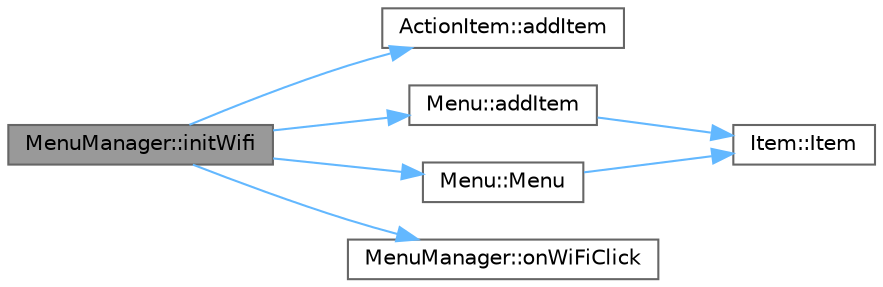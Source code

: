 digraph "MenuManager::initWifi"
{
 // LATEX_PDF_SIZE
  bgcolor="transparent";
  edge [fontname=Helvetica,fontsize=10,labelfontname=Helvetica,labelfontsize=10];
  node [fontname=Helvetica,fontsize=10,shape=box,height=0.2,width=0.4];
  rankdir="LR";
  Node1 [id="Node000001",label="MenuManager::initWifi",height=0.2,width=0.4,color="gray40", fillcolor="grey60", style="filled", fontcolor="black",tooltip=" "];
  Node1 -> Node2 [id="edge1_Node000001_Node000002",color="steelblue1",style="solid",tooltip=" "];
  Node2 [id="Node000002",label="ActionItem::addItem",height=0.2,width=0.4,color="grey40", fillcolor="white", style="filled",URL="$class_action_item.html#a67282737a3c700111343c5493694c077",tooltip=" "];
  Node1 -> Node3 [id="edge2_Node000001_Node000003",color="steelblue1",style="solid",tooltip=" "];
  Node3 [id="Node000003",label="Menu::addItem",height=0.2,width=0.4,color="grey40", fillcolor="white", style="filled",URL="$class_menu.html#ac4677d6317c37274b51e1666f3a65086",tooltip=" "];
  Node3 -> Node4 [id="edge3_Node000003_Node000004",color="steelblue1",style="solid",tooltip=" "];
  Node4 [id="Node000004",label="Item::Item",height=0.2,width=0.4,color="grey40", fillcolor="white", style="filled",URL="$class_item.html#a43f9c4418bc3ba04411f46943223500a",tooltip=" "];
  Node1 -> Node5 [id="edge4_Node000001_Node000005",color="steelblue1",style="solid",tooltip=" "];
  Node5 [id="Node000005",label="Menu::Menu",height=0.2,width=0.4,color="grey40", fillcolor="white", style="filled",URL="$class_menu.html#a991bd9d4b396cb89252b5113f8cdc6bf",tooltip=" "];
  Node5 -> Node4 [id="edge5_Node000005_Node000004",color="steelblue1",style="solid",tooltip=" "];
  Node1 -> Node6 [id="edge6_Node000001_Node000006",color="steelblue1",style="solid",tooltip=" "];
  Node6 [id="Node000006",label="MenuManager::onWiFiClick",height=0.2,width=0.4,color="grey40", fillcolor="white", style="filled",URL="$class_menu_manager.html#a677f42d6dd4c1164a4db765e96fbaa8a",tooltip=" "];
}
